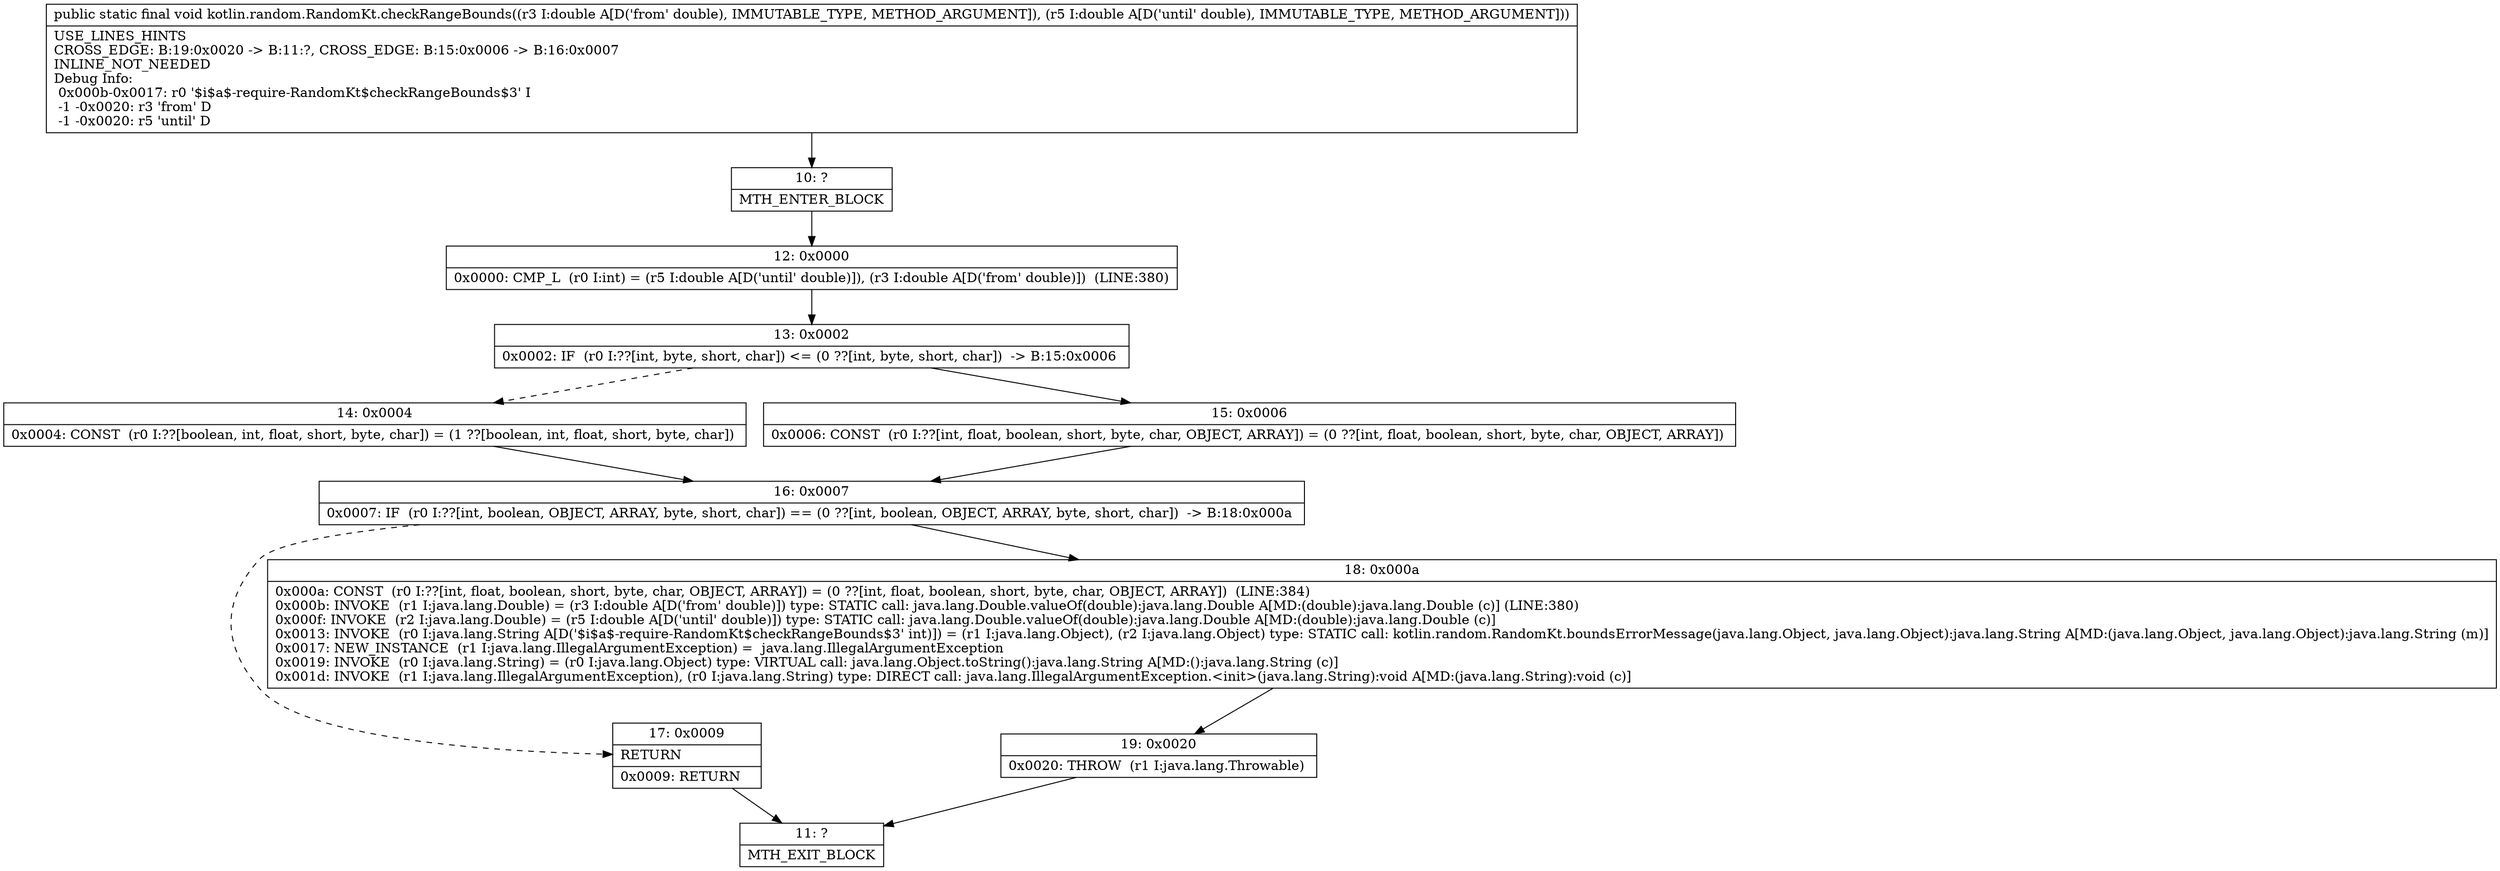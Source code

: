 digraph "CFG forkotlin.random.RandomKt.checkRangeBounds(DD)V" {
Node_10 [shape=record,label="{10\:\ ?|MTH_ENTER_BLOCK\l}"];
Node_12 [shape=record,label="{12\:\ 0x0000|0x0000: CMP_L  (r0 I:int) = (r5 I:double A[D('until' double)]), (r3 I:double A[D('from' double)])  (LINE:380)\l}"];
Node_13 [shape=record,label="{13\:\ 0x0002|0x0002: IF  (r0 I:??[int, byte, short, char]) \<= (0 ??[int, byte, short, char])  \-\> B:15:0x0006 \l}"];
Node_14 [shape=record,label="{14\:\ 0x0004|0x0004: CONST  (r0 I:??[boolean, int, float, short, byte, char]) = (1 ??[boolean, int, float, short, byte, char]) \l}"];
Node_16 [shape=record,label="{16\:\ 0x0007|0x0007: IF  (r0 I:??[int, boolean, OBJECT, ARRAY, byte, short, char]) == (0 ??[int, boolean, OBJECT, ARRAY, byte, short, char])  \-\> B:18:0x000a \l}"];
Node_17 [shape=record,label="{17\:\ 0x0009|RETURN\l|0x0009: RETURN   \l}"];
Node_11 [shape=record,label="{11\:\ ?|MTH_EXIT_BLOCK\l}"];
Node_18 [shape=record,label="{18\:\ 0x000a|0x000a: CONST  (r0 I:??[int, float, boolean, short, byte, char, OBJECT, ARRAY]) = (0 ??[int, float, boolean, short, byte, char, OBJECT, ARRAY])  (LINE:384)\l0x000b: INVOKE  (r1 I:java.lang.Double) = (r3 I:double A[D('from' double)]) type: STATIC call: java.lang.Double.valueOf(double):java.lang.Double A[MD:(double):java.lang.Double (c)] (LINE:380)\l0x000f: INVOKE  (r2 I:java.lang.Double) = (r5 I:double A[D('until' double)]) type: STATIC call: java.lang.Double.valueOf(double):java.lang.Double A[MD:(double):java.lang.Double (c)]\l0x0013: INVOKE  (r0 I:java.lang.String A[D('$i$a$\-require\-RandomKt$checkRangeBounds$3' int)]) = (r1 I:java.lang.Object), (r2 I:java.lang.Object) type: STATIC call: kotlin.random.RandomKt.boundsErrorMessage(java.lang.Object, java.lang.Object):java.lang.String A[MD:(java.lang.Object, java.lang.Object):java.lang.String (m)]\l0x0017: NEW_INSTANCE  (r1 I:java.lang.IllegalArgumentException) =  java.lang.IllegalArgumentException \l0x0019: INVOKE  (r0 I:java.lang.String) = (r0 I:java.lang.Object) type: VIRTUAL call: java.lang.Object.toString():java.lang.String A[MD:():java.lang.String (c)]\l0x001d: INVOKE  (r1 I:java.lang.IllegalArgumentException), (r0 I:java.lang.String) type: DIRECT call: java.lang.IllegalArgumentException.\<init\>(java.lang.String):void A[MD:(java.lang.String):void (c)]\l}"];
Node_19 [shape=record,label="{19\:\ 0x0020|0x0020: THROW  (r1 I:java.lang.Throwable) \l}"];
Node_15 [shape=record,label="{15\:\ 0x0006|0x0006: CONST  (r0 I:??[int, float, boolean, short, byte, char, OBJECT, ARRAY]) = (0 ??[int, float, boolean, short, byte, char, OBJECT, ARRAY]) \l}"];
MethodNode[shape=record,label="{public static final void kotlin.random.RandomKt.checkRangeBounds((r3 I:double A[D('from' double), IMMUTABLE_TYPE, METHOD_ARGUMENT]), (r5 I:double A[D('until' double), IMMUTABLE_TYPE, METHOD_ARGUMENT]))  | USE_LINES_HINTS\lCROSS_EDGE: B:19:0x0020 \-\> B:11:?, CROSS_EDGE: B:15:0x0006 \-\> B:16:0x0007\lINLINE_NOT_NEEDED\lDebug Info:\l  0x000b\-0x0017: r0 '$i$a$\-require\-RandomKt$checkRangeBounds$3' I\l  \-1 \-0x0020: r3 'from' D\l  \-1 \-0x0020: r5 'until' D\l}"];
MethodNode -> Node_10;Node_10 -> Node_12;
Node_12 -> Node_13;
Node_13 -> Node_14[style=dashed];
Node_13 -> Node_15;
Node_14 -> Node_16;
Node_16 -> Node_17[style=dashed];
Node_16 -> Node_18;
Node_17 -> Node_11;
Node_18 -> Node_19;
Node_19 -> Node_11;
Node_15 -> Node_16;
}

